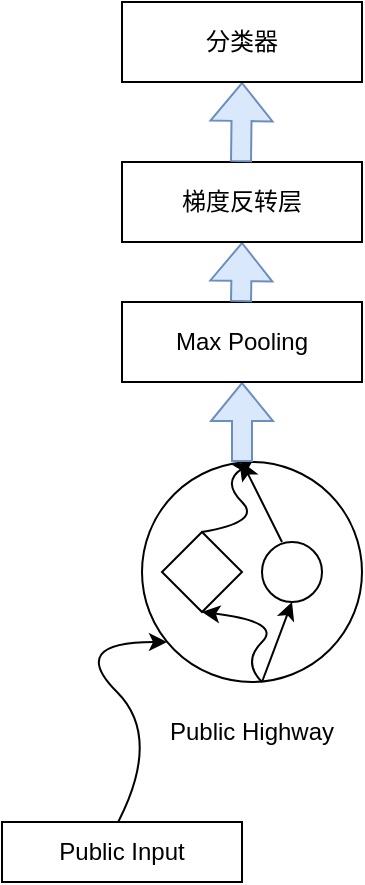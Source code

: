 <mxfile version="16.6.6" type="github">
  <diagram id="zQStPZctLVpHfhEoEx1E" name="Page-1">
    <mxGraphModel dx="1038" dy="571" grid="1" gridSize="10" guides="1" tooltips="1" connect="1" arrows="1" fold="1" page="1" pageScale="1" pageWidth="827" pageHeight="1169" math="0" shadow="0">
      <root>
        <mxCell id="0" />
        <mxCell id="1" parent="0" />
        <mxCell id="m0--WlmUvDHLDbIRxB1i-40" value="" style="group" vertex="1" connectable="0" parent="1">
          <mxGeometry x="250" y="280" width="180" height="210" as="geometry" />
        </mxCell>
        <mxCell id="m0--WlmUvDHLDbIRxB1i-11" value="" style="group" vertex="1" connectable="0" parent="m0--WlmUvDHLDbIRxB1i-40">
          <mxGeometry x="70" width="110" height="110" as="geometry" />
        </mxCell>
        <mxCell id="m0--WlmUvDHLDbIRxB1i-12" value="" style="ellipse;whiteSpace=wrap;html=1;aspect=fixed;" vertex="1" parent="m0--WlmUvDHLDbIRxB1i-11">
          <mxGeometry width="110" height="110" as="geometry" />
        </mxCell>
        <mxCell id="m0--WlmUvDHLDbIRxB1i-13" value="" style="ellipse;whiteSpace=wrap;html=1;aspect=fixed;" vertex="1" parent="m0--WlmUvDHLDbIRxB1i-11">
          <mxGeometry x="60" y="40" width="30" height="30" as="geometry" />
        </mxCell>
        <mxCell id="m0--WlmUvDHLDbIRxB1i-14" value="" style="rhombus;whiteSpace=wrap;html=1;" vertex="1" parent="m0--WlmUvDHLDbIRxB1i-11">
          <mxGeometry x="10" y="35" width="40" height="40" as="geometry" />
        </mxCell>
        <mxCell id="m0--WlmUvDHLDbIRxB1i-15" value="" style="curved=1;endArrow=classic;html=1;rounded=0;entryX=0.5;entryY=1;entryDx=0;entryDy=0;" edge="1" parent="m0--WlmUvDHLDbIRxB1i-11" target="m0--WlmUvDHLDbIRxB1i-13">
          <mxGeometry width="50" height="50" relative="1" as="geometry">
            <mxPoint x="60" y="110" as="sourcePoint" />
            <mxPoint x="60" y="170" as="targetPoint" />
            <Array as="points" />
          </mxGeometry>
        </mxCell>
        <mxCell id="m0--WlmUvDHLDbIRxB1i-16" value="" style="curved=1;endArrow=classic;html=1;rounded=0;entryX=0.5;entryY=1;entryDx=0;entryDy=0;" edge="1" parent="m0--WlmUvDHLDbIRxB1i-11" target="m0--WlmUvDHLDbIRxB1i-14">
          <mxGeometry width="50" height="50" relative="1" as="geometry">
            <mxPoint x="60" y="110" as="sourcePoint" />
            <mxPoint x="-20" y="80" as="targetPoint" />
            <Array as="points">
              <mxPoint x="50" y="100" />
              <mxPoint x="70" y="80" />
            </Array>
          </mxGeometry>
        </mxCell>
        <mxCell id="m0--WlmUvDHLDbIRxB1i-17" value="" style="curved=1;endArrow=classic;html=1;rounded=0;exitX=0.5;exitY=0;exitDx=0;exitDy=0;entryX=0.5;entryY=0;entryDx=0;entryDy=0;" edge="1" parent="m0--WlmUvDHLDbIRxB1i-11" source="m0--WlmUvDHLDbIRxB1i-14" target="m0--WlmUvDHLDbIRxB1i-12">
          <mxGeometry width="50" height="50" relative="1" as="geometry">
            <mxPoint x="-70" y="40" as="sourcePoint" />
            <mxPoint x="90" y="-60" as="targetPoint" />
            <Array as="points">
              <mxPoint x="60" y="30" />
              <mxPoint x="40" y="10" />
            </Array>
          </mxGeometry>
        </mxCell>
        <mxCell id="m0--WlmUvDHLDbIRxB1i-18" value="" style="endArrow=classic;html=1;rounded=0;" edge="1" parent="m0--WlmUvDHLDbIRxB1i-11">
          <mxGeometry width="50" height="50" relative="1" as="geometry">
            <mxPoint x="70" y="40" as="sourcePoint" />
            <mxPoint x="50" as="targetPoint" />
            <Array as="points">
              <mxPoint x="60" y="20" />
            </Array>
          </mxGeometry>
        </mxCell>
        <mxCell id="m0--WlmUvDHLDbIRxB1i-28" value="Public Highway" style="text;html=1;strokeColor=none;fillColor=none;align=center;verticalAlign=middle;whiteSpace=wrap;rounded=0;" vertex="1" parent="m0--WlmUvDHLDbIRxB1i-40">
          <mxGeometry x="80" y="120" width="90" height="30" as="geometry" />
        </mxCell>
        <mxCell id="m0--WlmUvDHLDbIRxB1i-35" value="" style="curved=1;endArrow=classic;html=1;rounded=0;" edge="1" parent="m0--WlmUvDHLDbIRxB1i-40">
          <mxGeometry width="50" height="50" relative="1" as="geometry">
            <mxPoint x="52.5" y="190" as="sourcePoint" />
            <mxPoint x="82.5" y="90" as="targetPoint" />
            <Array as="points">
              <mxPoint x="82.5" y="140" />
              <mxPoint x="32.5" y="90" />
            </Array>
          </mxGeometry>
        </mxCell>
        <mxCell id="m0--WlmUvDHLDbIRxB1i-38" value="Public Input" style="rounded=0;whiteSpace=wrap;html=1;" vertex="1" parent="m0--WlmUvDHLDbIRxB1i-40">
          <mxGeometry y="180" width="120" height="30" as="geometry" />
        </mxCell>
        <mxCell id="m0--WlmUvDHLDbIRxB1i-41" value="" style="shape=flexArrow;endArrow=classic;html=1;rounded=0;fillColor=#dae8fc;strokeColor=#6c8ebf;" edge="1" parent="1">
          <mxGeometry width="50" height="50" relative="1" as="geometry">
            <mxPoint x="370" y="280" as="sourcePoint" />
            <mxPoint x="370" y="240" as="targetPoint" />
          </mxGeometry>
        </mxCell>
        <mxCell id="m0--WlmUvDHLDbIRxB1i-42" value="Max Pooling" style="rounded=0;whiteSpace=wrap;html=1;" vertex="1" parent="1">
          <mxGeometry x="310" y="200" width="120" height="40" as="geometry" />
        </mxCell>
        <mxCell id="m0--WlmUvDHLDbIRxB1i-43" value="" style="shape=flexArrow;endArrow=classic;html=1;rounded=0;fillColor=#dae8fc;strokeColor=#6c8ebf;" edge="1" parent="1">
          <mxGeometry width="50" height="50" relative="1" as="geometry">
            <mxPoint x="369.5" y="200" as="sourcePoint" />
            <mxPoint x="370" y="170" as="targetPoint" />
          </mxGeometry>
        </mxCell>
        <mxCell id="m0--WlmUvDHLDbIRxB1i-44" value="梯度反转层" style="rounded=0;whiteSpace=wrap;html=1;" vertex="1" parent="1">
          <mxGeometry x="310" y="130" width="120" height="40" as="geometry" />
        </mxCell>
        <mxCell id="m0--WlmUvDHLDbIRxB1i-45" value="" style="shape=flexArrow;endArrow=classic;html=1;rounded=0;fillColor=#dae8fc;strokeColor=#6c8ebf;" edge="1" parent="1">
          <mxGeometry width="50" height="50" relative="1" as="geometry">
            <mxPoint x="369.5" y="130" as="sourcePoint" />
            <mxPoint x="370" y="90" as="targetPoint" />
          </mxGeometry>
        </mxCell>
        <mxCell id="m0--WlmUvDHLDbIRxB1i-46" value="分类器" style="rounded=0;whiteSpace=wrap;html=1;" vertex="1" parent="1">
          <mxGeometry x="310" y="50" width="120" height="40" as="geometry" />
        </mxCell>
      </root>
    </mxGraphModel>
  </diagram>
</mxfile>
